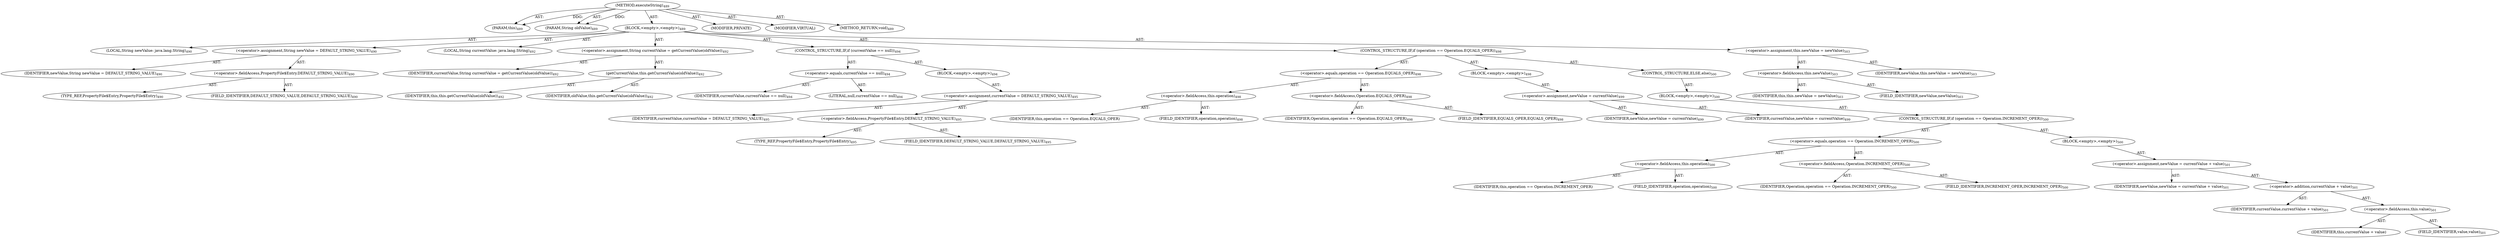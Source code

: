digraph "executeString" {  
"111669149715" [label = <(METHOD,executeString)<SUB>489</SUB>> ]
"115964117005" [label = <(PARAM,this)<SUB>489</SUB>> ]
"115964117026" [label = <(PARAM,String oldValue)<SUB>489</SUB>> ]
"25769803855" [label = <(BLOCK,&lt;empty&gt;,&lt;empty&gt;)<SUB>489</SUB>> ]
"94489280538" [label = <(LOCAL,String newValue: java.lang.String)<SUB>490</SUB>> ]
"30064771306" [label = <(&lt;operator&gt;.assignment,String newValue = DEFAULT_STRING_VALUE)<SUB>490</SUB>> ]
"68719476935" [label = <(IDENTIFIER,newValue,String newValue = DEFAULT_STRING_VALUE)<SUB>490</SUB>> ]
"30064771307" [label = <(&lt;operator&gt;.fieldAccess,PropertyFile$Entry.DEFAULT_STRING_VALUE)<SUB>490</SUB>> ]
"180388626437" [label = <(TYPE_REF,PropertyFile$Entry,PropertyFile$Entry)<SUB>490</SUB>> ]
"55834574909" [label = <(FIELD_IDENTIFIER,DEFAULT_STRING_VALUE,DEFAULT_STRING_VALUE)<SUB>490</SUB>> ]
"94489280539" [label = <(LOCAL,String currentValue: java.lang.String)<SUB>492</SUB>> ]
"30064771308" [label = <(&lt;operator&gt;.assignment,String currentValue = getCurrentValue(oldValue))<SUB>492</SUB>> ]
"68719476936" [label = <(IDENTIFIER,currentValue,String currentValue = getCurrentValue(oldValue))<SUB>492</SUB>> ]
"30064771309" [label = <(getCurrentValue,this.getCurrentValue(oldValue))<SUB>492</SUB>> ]
"68719476758" [label = <(IDENTIFIER,this,this.getCurrentValue(oldValue))<SUB>492</SUB>> ]
"68719476937" [label = <(IDENTIFIER,oldValue,this.getCurrentValue(oldValue))<SUB>492</SUB>> ]
"47244640307" [label = <(CONTROL_STRUCTURE,IF,if (currentValue == null))<SUB>494</SUB>> ]
"30064771310" [label = <(&lt;operator&gt;.equals,currentValue == null)<SUB>494</SUB>> ]
"68719476938" [label = <(IDENTIFIER,currentValue,currentValue == null)<SUB>494</SUB>> ]
"90194313241" [label = <(LITERAL,null,currentValue == null)<SUB>494</SUB>> ]
"25769803856" [label = <(BLOCK,&lt;empty&gt;,&lt;empty&gt;)<SUB>494</SUB>> ]
"30064771311" [label = <(&lt;operator&gt;.assignment,currentValue = DEFAULT_STRING_VALUE)<SUB>495</SUB>> ]
"68719476939" [label = <(IDENTIFIER,currentValue,currentValue = DEFAULT_STRING_VALUE)<SUB>495</SUB>> ]
"30064771312" [label = <(&lt;operator&gt;.fieldAccess,PropertyFile$Entry.DEFAULT_STRING_VALUE)<SUB>495</SUB>> ]
"180388626438" [label = <(TYPE_REF,PropertyFile$Entry,PropertyFile$Entry)<SUB>495</SUB>> ]
"55834574910" [label = <(FIELD_IDENTIFIER,DEFAULT_STRING_VALUE,DEFAULT_STRING_VALUE)<SUB>495</SUB>> ]
"47244640308" [label = <(CONTROL_STRUCTURE,IF,if (operation == Operation.EQUALS_OPER))<SUB>498</SUB>> ]
"30064771313" [label = <(&lt;operator&gt;.equals,operation == Operation.EQUALS_OPER)<SUB>498</SUB>> ]
"30064771314" [label = <(&lt;operator&gt;.fieldAccess,this.operation)<SUB>498</SUB>> ]
"68719476940" [label = <(IDENTIFIER,this,operation == Operation.EQUALS_OPER)> ]
"55834574911" [label = <(FIELD_IDENTIFIER,operation,operation)<SUB>498</SUB>> ]
"30064771315" [label = <(&lt;operator&gt;.fieldAccess,Operation.EQUALS_OPER)<SUB>498</SUB>> ]
"68719476941" [label = <(IDENTIFIER,Operation,operation == Operation.EQUALS_OPER)<SUB>498</SUB>> ]
"55834574912" [label = <(FIELD_IDENTIFIER,EQUALS_OPER,EQUALS_OPER)<SUB>498</SUB>> ]
"25769803857" [label = <(BLOCK,&lt;empty&gt;,&lt;empty&gt;)<SUB>498</SUB>> ]
"30064771316" [label = <(&lt;operator&gt;.assignment,newValue = currentValue)<SUB>499</SUB>> ]
"68719476942" [label = <(IDENTIFIER,newValue,newValue = currentValue)<SUB>499</SUB>> ]
"68719476943" [label = <(IDENTIFIER,currentValue,newValue = currentValue)<SUB>499</SUB>> ]
"47244640309" [label = <(CONTROL_STRUCTURE,ELSE,else)<SUB>500</SUB>> ]
"25769803858" [label = <(BLOCK,&lt;empty&gt;,&lt;empty&gt;)<SUB>500</SUB>> ]
"47244640310" [label = <(CONTROL_STRUCTURE,IF,if (operation == Operation.INCREMENT_OPER))<SUB>500</SUB>> ]
"30064771317" [label = <(&lt;operator&gt;.equals,operation == Operation.INCREMENT_OPER)<SUB>500</SUB>> ]
"30064771318" [label = <(&lt;operator&gt;.fieldAccess,this.operation)<SUB>500</SUB>> ]
"68719476944" [label = <(IDENTIFIER,this,operation == Operation.INCREMENT_OPER)> ]
"55834574913" [label = <(FIELD_IDENTIFIER,operation,operation)<SUB>500</SUB>> ]
"30064771319" [label = <(&lt;operator&gt;.fieldAccess,Operation.INCREMENT_OPER)<SUB>500</SUB>> ]
"68719476945" [label = <(IDENTIFIER,Operation,operation == Operation.INCREMENT_OPER)<SUB>500</SUB>> ]
"55834574914" [label = <(FIELD_IDENTIFIER,INCREMENT_OPER,INCREMENT_OPER)<SUB>500</SUB>> ]
"25769803859" [label = <(BLOCK,&lt;empty&gt;,&lt;empty&gt;)<SUB>500</SUB>> ]
"30064771320" [label = <(&lt;operator&gt;.assignment,newValue = currentValue + value)<SUB>501</SUB>> ]
"68719476946" [label = <(IDENTIFIER,newValue,newValue = currentValue + value)<SUB>501</SUB>> ]
"30064771321" [label = <(&lt;operator&gt;.addition,currentValue + value)<SUB>501</SUB>> ]
"68719476947" [label = <(IDENTIFIER,currentValue,currentValue + value)<SUB>501</SUB>> ]
"30064771322" [label = <(&lt;operator&gt;.fieldAccess,this.value)<SUB>501</SUB>> ]
"68719476948" [label = <(IDENTIFIER,this,currentValue + value)> ]
"55834574915" [label = <(FIELD_IDENTIFIER,value,value)<SUB>501</SUB>> ]
"30064771323" [label = <(&lt;operator&gt;.assignment,this.newValue = newValue)<SUB>503</SUB>> ]
"30064771324" [label = <(&lt;operator&gt;.fieldAccess,this.newValue)<SUB>503</SUB>> ]
"68719476759" [label = <(IDENTIFIER,this,this.newValue = newValue)<SUB>503</SUB>> ]
"55834574916" [label = <(FIELD_IDENTIFIER,newValue,newValue)<SUB>503</SUB>> ]
"68719476949" [label = <(IDENTIFIER,newValue,this.newValue = newValue)<SUB>503</SUB>> ]
"133143986232" [label = <(MODIFIER,PRIVATE)> ]
"133143986233" [label = <(MODIFIER,VIRTUAL)> ]
"128849018899" [label = <(METHOD_RETURN,void)<SUB>489</SUB>> ]
  "111669149715" -> "115964117005"  [ label = "AST: "] 
  "111669149715" -> "115964117026"  [ label = "AST: "] 
  "111669149715" -> "25769803855"  [ label = "AST: "] 
  "111669149715" -> "133143986232"  [ label = "AST: "] 
  "111669149715" -> "133143986233"  [ label = "AST: "] 
  "111669149715" -> "128849018899"  [ label = "AST: "] 
  "25769803855" -> "94489280538"  [ label = "AST: "] 
  "25769803855" -> "30064771306"  [ label = "AST: "] 
  "25769803855" -> "94489280539"  [ label = "AST: "] 
  "25769803855" -> "30064771308"  [ label = "AST: "] 
  "25769803855" -> "47244640307"  [ label = "AST: "] 
  "25769803855" -> "47244640308"  [ label = "AST: "] 
  "25769803855" -> "30064771323"  [ label = "AST: "] 
  "30064771306" -> "68719476935"  [ label = "AST: "] 
  "30064771306" -> "30064771307"  [ label = "AST: "] 
  "30064771307" -> "180388626437"  [ label = "AST: "] 
  "30064771307" -> "55834574909"  [ label = "AST: "] 
  "30064771308" -> "68719476936"  [ label = "AST: "] 
  "30064771308" -> "30064771309"  [ label = "AST: "] 
  "30064771309" -> "68719476758"  [ label = "AST: "] 
  "30064771309" -> "68719476937"  [ label = "AST: "] 
  "47244640307" -> "30064771310"  [ label = "AST: "] 
  "47244640307" -> "25769803856"  [ label = "AST: "] 
  "30064771310" -> "68719476938"  [ label = "AST: "] 
  "30064771310" -> "90194313241"  [ label = "AST: "] 
  "25769803856" -> "30064771311"  [ label = "AST: "] 
  "30064771311" -> "68719476939"  [ label = "AST: "] 
  "30064771311" -> "30064771312"  [ label = "AST: "] 
  "30064771312" -> "180388626438"  [ label = "AST: "] 
  "30064771312" -> "55834574910"  [ label = "AST: "] 
  "47244640308" -> "30064771313"  [ label = "AST: "] 
  "47244640308" -> "25769803857"  [ label = "AST: "] 
  "47244640308" -> "47244640309"  [ label = "AST: "] 
  "30064771313" -> "30064771314"  [ label = "AST: "] 
  "30064771313" -> "30064771315"  [ label = "AST: "] 
  "30064771314" -> "68719476940"  [ label = "AST: "] 
  "30064771314" -> "55834574911"  [ label = "AST: "] 
  "30064771315" -> "68719476941"  [ label = "AST: "] 
  "30064771315" -> "55834574912"  [ label = "AST: "] 
  "25769803857" -> "30064771316"  [ label = "AST: "] 
  "30064771316" -> "68719476942"  [ label = "AST: "] 
  "30064771316" -> "68719476943"  [ label = "AST: "] 
  "47244640309" -> "25769803858"  [ label = "AST: "] 
  "25769803858" -> "47244640310"  [ label = "AST: "] 
  "47244640310" -> "30064771317"  [ label = "AST: "] 
  "47244640310" -> "25769803859"  [ label = "AST: "] 
  "30064771317" -> "30064771318"  [ label = "AST: "] 
  "30064771317" -> "30064771319"  [ label = "AST: "] 
  "30064771318" -> "68719476944"  [ label = "AST: "] 
  "30064771318" -> "55834574913"  [ label = "AST: "] 
  "30064771319" -> "68719476945"  [ label = "AST: "] 
  "30064771319" -> "55834574914"  [ label = "AST: "] 
  "25769803859" -> "30064771320"  [ label = "AST: "] 
  "30064771320" -> "68719476946"  [ label = "AST: "] 
  "30064771320" -> "30064771321"  [ label = "AST: "] 
  "30064771321" -> "68719476947"  [ label = "AST: "] 
  "30064771321" -> "30064771322"  [ label = "AST: "] 
  "30064771322" -> "68719476948"  [ label = "AST: "] 
  "30064771322" -> "55834574915"  [ label = "AST: "] 
  "30064771323" -> "30064771324"  [ label = "AST: "] 
  "30064771323" -> "68719476949"  [ label = "AST: "] 
  "30064771324" -> "68719476759"  [ label = "AST: "] 
  "30064771324" -> "55834574916"  [ label = "AST: "] 
  "111669149715" -> "115964117005"  [ label = "DDG: "] 
  "111669149715" -> "115964117026"  [ label = "DDG: "] 
}
